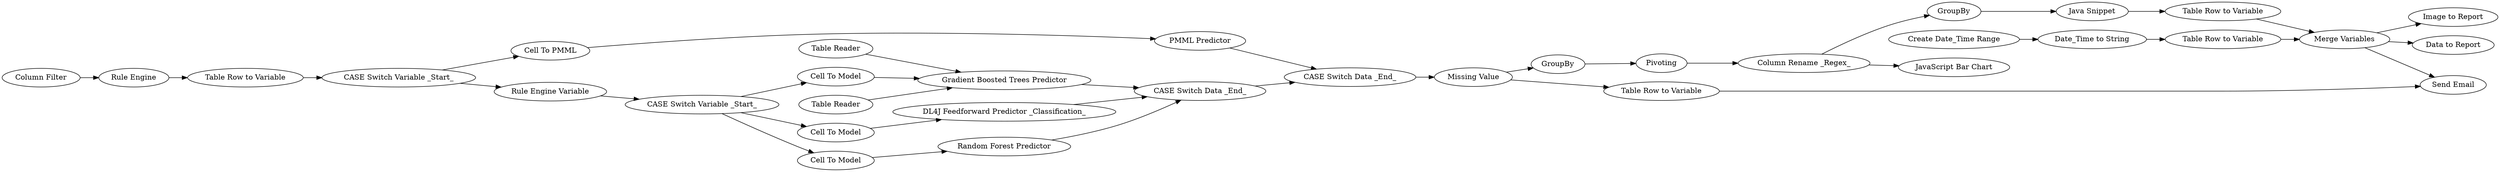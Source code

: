 digraph {
	"7578633773558435951_156" [label="CASE Switch Data _End_"]
	"7578633773558435951_295" [label="DL4J Feedforward Predictor _Classification_"]
	"-9031135935092643095_312" [label="Java Snippet"]
	"-9031135935092643095_316" [label="Merge Variables"]
	"7578633773558435951_292" [label="Missing Value"]
	"-5448363306635775733_148" [label="Table Reader"]
	"7578633773558435951_293" [label="PMML Predictor"]
	"7578633773558435951_294" [label="Random Forest Predictor"]
	"-9031135935092643095_313" [label="Create Date_Time Range"]
	"-9031135935092643095_306" [label=GroupBy]
	"-9031135935092643095_308" [label="Column Rename _Regex_"]
	"-9031135935092643095_314" [label="Date_Time to String"]
	"-5448363306635775733_137" [label="Table Reader"]
	"7578633773558435951_151" [label="Table Row to Variable"]
	"-9031135935092643095_310" [label="Table Row to Variable"]
	"-9031135935092643095_315" [label="Table Row to Variable"]
	"-5448363306635775733_311" [label="Data to Report"]
	"-9031135935092643095_309" [label=GroupBy]
	"-5448363306635775733_310" [label="Image to Report"]
	"7578633773558435951_291" [label="Cell To PMML"]
	"7578633773558435951_152" [label="Column Filter"]
	"-9031135935092643095_307" [label=Pivoting]
	"7578633773558435951_296" [label="Gradient Boosted Trees Predictor"]
	"-5448363306635775733_292" [label="Send Email"]
	"7578633773558435951_285" [label="Cell To Model"]
	"7578633773558435951_289" [label="Cell To Model"]
	"7578633773558435951_286" [label="CASE Switch Variable _Start_"]
	"7578633773558435951_287" [label="Rule Engine Variable"]
	"7578633773558435951_155" [label="CASE Switch Data _End_"]
	"7578633773558435951_288" [label="CASE Switch Variable _Start_"]
	"7578633773558435951_148" [label="Rule Engine"]
	"-5448363306635775733_293" [label="Table Row to Variable"]
	"-9031135935092643095_305" [label="JavaScript Bar Chart"]
	"7578633773558435951_290" [label="Cell To Model"]
	"-9031135935092643095_316" -> "-5448363306635775733_310"
	"7578633773558435951_294" -> "7578633773558435951_155"
	"7578633773558435951_287" -> "7578633773558435951_288"
	"-9031135935092643095_313" -> "-9031135935092643095_314"
	"7578633773558435951_289" -> "7578633773558435951_295"
	"-5448363306635775733_293" -> "-5448363306635775733_292"
	"-9031135935092643095_315" -> "-9031135935092643095_316"
	"7578633773558435951_293" -> "7578633773558435951_156"
	"-5448363306635775733_137" -> "7578633773558435951_296"
	"7578633773558435951_288" -> "7578633773558435951_289"
	"7578633773558435951_292" -> "-9031135935092643095_306"
	"-9031135935092643095_308" -> "-9031135935092643095_305"
	"7578633773558435951_155" -> "7578633773558435951_156"
	"-9031135935092643095_308" -> "-9031135935092643095_309"
	"-9031135935092643095_316" -> "-5448363306635775733_292"
	"7578633773558435951_151" -> "7578633773558435951_286"
	"7578633773558435951_295" -> "7578633773558435951_155"
	"-9031135935092643095_316" -> "-5448363306635775733_311"
	"7578633773558435951_290" -> "7578633773558435951_296"
	"-9031135935092643095_309" -> "-9031135935092643095_312"
	"-9031135935092643095_312" -> "-9031135935092643095_310"
	"7578633773558435951_152" -> "7578633773558435951_148"
	"-9031135935092643095_307" -> "-9031135935092643095_308"
	"-9031135935092643095_314" -> "-9031135935092643095_315"
	"7578633773558435951_285" -> "7578633773558435951_294"
	"7578633773558435951_148" -> "7578633773558435951_151"
	"-9031135935092643095_310" -> "-9031135935092643095_316"
	"7578633773558435951_292" -> "-5448363306635775733_293"
	"7578633773558435951_288" -> "7578633773558435951_290"
	"-9031135935092643095_306" -> "-9031135935092643095_307"
	"-5448363306635775733_148" -> "7578633773558435951_296"
	"7578633773558435951_286" -> "7578633773558435951_287"
	"7578633773558435951_288" -> "7578633773558435951_285"
	"7578633773558435951_296" -> "7578633773558435951_155"
	"7578633773558435951_291" -> "7578633773558435951_293"
	"7578633773558435951_156" -> "7578633773558435951_292"
	"7578633773558435951_286" -> "7578633773558435951_291"
	rankdir=LR
}
